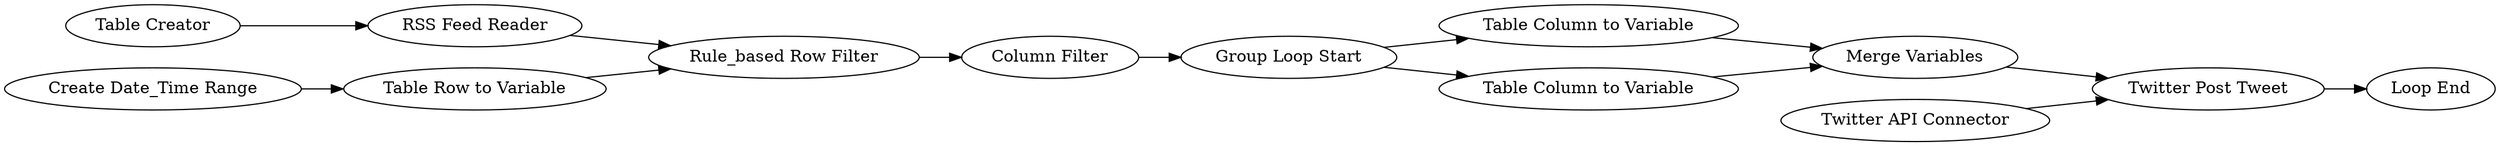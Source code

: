 digraph {
	"6468277556752205396_1031" [label="Loop End"]
	"6468277556752205396_1026" [label="Rule_based Row Filter"]
	"6468277556752205396_1025" [label="Merge Variables"]
	"6468277556752205396_38" [label="Twitter Post Tweet"]
	"-1261497465218688241_10" [label="Create Date_Time Range"]
	"6468277556752205396_1028" [label="Table Column to Variable"]
	"6468277556752205396_1" [label="RSS Feed Reader"]
	"-1261497465218688241_11" [label="Table Row to Variable"]
	"6468277556752205396_1027" [label="Table Column to Variable"]
	"6468277556752205396_1022" [label="Column Filter"]
	"6468277556752205396_37" [label="Twitter API Connector"]
	"6468277556752205396_2" [label="Table Creator"]
	"6468277556752205396_1030" [label="Group Loop Start"]
	"6468277556752205396_37" -> "6468277556752205396_38"
	"6468277556752205396_1030" -> "6468277556752205396_1027"
	"6468277556752205396_38" -> "6468277556752205396_1031"
	"6468277556752205396_1" -> "6468277556752205396_1026"
	"-1261497465218688241_11" -> "6468277556752205396_1026"
	"6468277556752205396_1022" -> "6468277556752205396_1030"
	"6468277556752205396_1025" -> "6468277556752205396_38"
	"6468277556752205396_1027" -> "6468277556752205396_1025"
	"6468277556752205396_1030" -> "6468277556752205396_1028"
	"-1261497465218688241_10" -> "-1261497465218688241_11"
	"6468277556752205396_1028" -> "6468277556752205396_1025"
	"6468277556752205396_2" -> "6468277556752205396_1"
	"6468277556752205396_1026" -> "6468277556752205396_1022"
	rankdir=LR
}
